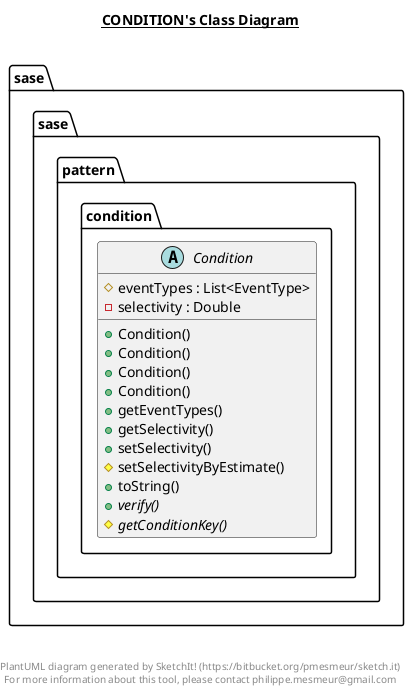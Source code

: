 @startuml

title __CONDITION's Class Diagram__\n

  package sase.sase.pattern {
    package sase.sase.pattern.condition {
      abstract class Condition {
          # eventTypes : List<EventType>
          - selectivity : Double
          + Condition()
          + Condition()
          + Condition()
          + Condition()
          + getEventTypes()
          + getSelectivity()
          + setSelectivity()
          # setSelectivityByEstimate()
          + toString()
          {abstract} + verify()
          {abstract} # getConditionKey()
      }
    }
  }
  



right footer


PlantUML diagram generated by SketchIt! (https://bitbucket.org/pmesmeur/sketch.it)
For more information about this tool, please contact philippe.mesmeur@gmail.com
endfooter

@enduml
